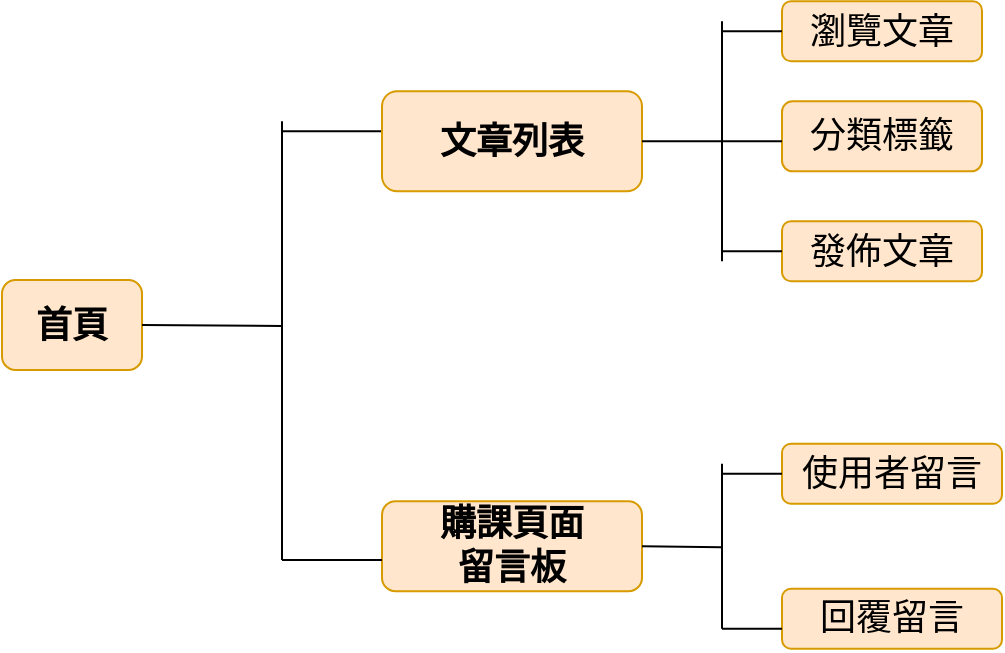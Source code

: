 <mxfile version="17.4.0" type="device"><diagram id="zzsFxnHsK9ZQbotNpn75" name="Page-1"><mxGraphModel dx="1038" dy="547" grid="1" gridSize="10" guides="1" tooltips="1" connect="1" arrows="1" fold="1" page="1" pageScale="1" pageWidth="827" pageHeight="1169" math="0" shadow="0"><root><mxCell id="0"/><mxCell id="1" parent="0"/><mxCell id="XUPK1wfFa3abXlv1IqkV-1" value="&lt;h2&gt;首頁&lt;/h2&gt;" style="rounded=1;whiteSpace=wrap;html=1;rotation=0;fillColor=#ffe6cc;strokeColor=#d79b00;" parent="1" vertex="1"><mxGeometry x="50" y="300" width="70" height="45" as="geometry"/></mxCell><mxCell id="XUPK1wfFa3abXlv1IqkV-6" value="" style="endArrow=none;html=1;rounded=0;fontFamily=Comic Sans MS;" parent="1" edge="1"><mxGeometry width="50" height="50" relative="1" as="geometry"><mxPoint x="190" y="220.63" as="sourcePoint"/><mxPoint x="190" y="440" as="targetPoint"/></mxGeometry></mxCell><mxCell id="XUPK1wfFa3abXlv1IqkV-7" value="" style="endArrow=none;html=1;rounded=0;fontFamily=Comic Sans MS;exitX=1;exitY=0.5;exitDx=0;exitDy=0;" parent="1" source="XUPK1wfFa3abXlv1IqkV-1" edge="1"><mxGeometry width="50" height="50" relative="1" as="geometry"><mxPoint x="390" y="110" as="sourcePoint"/><mxPoint x="190" y="323" as="targetPoint"/></mxGeometry></mxCell><mxCell id="XUPK1wfFa3abXlv1IqkV-8" value="" style="endArrow=none;html=1;rounded=0;fontFamily=Comic Sans MS;" parent="1" edge="1"><mxGeometry width="50" height="50" relative="1" as="geometry"><mxPoint x="190" y="225.63" as="sourcePoint"/><mxPoint x="240" y="225.63" as="targetPoint"/></mxGeometry></mxCell><mxCell id="XUPK1wfFa3abXlv1IqkV-10" value="&lt;h2&gt;&lt;b&gt;&lt;font style=&quot;font-size: 18px&quot;&gt;文章列表&lt;/font&gt;&lt;/b&gt;&lt;/h2&gt;" style="rounded=1;whiteSpace=wrap;html=1;fontFamily=Comic Sans MS;fillColor=#ffe6cc;strokeColor=#d79b00;" parent="1" vertex="1"><mxGeometry x="240" y="205.63" width="130" height="50" as="geometry"/></mxCell><mxCell id="XUPK1wfFa3abXlv1IqkV-11" value="&lt;b&gt;&lt;font style=&quot;font-size: 18px&quot;&gt;購課頁面&lt;br&gt;留言板&lt;/font&gt;&lt;/b&gt;" style="rounded=1;whiteSpace=wrap;html=1;fontFamily=Comic Sans MS;fillColor=#ffe6cc;strokeColor=#d79b00;" parent="1" vertex="1"><mxGeometry x="240" y="410.63" width="130" height="45" as="geometry"/></mxCell><mxCell id="XUPK1wfFa3abXlv1IqkV-13" value="" style="endArrow=none;html=1;rounded=0;fontFamily=Comic Sans MS;fontSize=18;exitX=1;exitY=0.5;exitDx=0;exitDy=0;" parent="1" source="XUPK1wfFa3abXlv1IqkV-10" edge="1"><mxGeometry width="50" height="50" relative="1" as="geometry"><mxPoint x="400" y="405.63" as="sourcePoint"/><mxPoint x="410" y="230.63" as="targetPoint"/></mxGeometry></mxCell><mxCell id="XUPK1wfFa3abXlv1IqkV-14" value="" style="endArrow=none;html=1;rounded=0;fontFamily=Comic Sans MS;fontSize=18;exitX=1;exitY=0.5;exitDx=0;exitDy=0;" parent="1" source="XUPK1wfFa3abXlv1IqkV-11" edge="1"><mxGeometry width="50" height="50" relative="1" as="geometry"><mxPoint x="400" y="390.63" as="sourcePoint"/><mxPoint x="410" y="433.63" as="targetPoint"/></mxGeometry></mxCell><mxCell id="XUPK1wfFa3abXlv1IqkV-18" value="瀏覽文章" style="rounded=1;whiteSpace=wrap;html=1;fontFamily=Comic Sans MS;fontSize=18;fillColor=#ffe6cc;strokeColor=#d79b00;" parent="1" vertex="1"><mxGeometry x="440" y="160.63" width="100" height="30" as="geometry"/></mxCell><mxCell id="XUPK1wfFa3abXlv1IqkV-19" value="分類標籤" style="rounded=1;whiteSpace=wrap;html=1;fontFamily=Comic Sans MS;fontSize=18;fillColor=#ffe6cc;strokeColor=#d79b00;" parent="1" vertex="1"><mxGeometry x="440" y="210.63" width="100" height="35" as="geometry"/></mxCell><mxCell id="XUPK1wfFa3abXlv1IqkV-20" value="&lt;font style=&quot;font-size: 18px&quot;&gt;發佈文章&lt;/font&gt;" style="rounded=1;whiteSpace=wrap;html=1;fontFamily=Comic Sans MS;fontSize=18;fillColor=#ffe6cc;strokeColor=#d79b00;" parent="1" vertex="1"><mxGeometry x="440" y="270.63" width="100" height="30" as="geometry"/></mxCell><mxCell id="XUPK1wfFa3abXlv1IqkV-22" value="" style="endArrow=none;html=1;rounded=0;fontFamily=Comic Sans MS;fontSize=18;" parent="1" edge="1"><mxGeometry width="50" height="50" relative="1" as="geometry"><mxPoint x="410" y="290.63" as="sourcePoint"/><mxPoint x="410" y="170.63" as="targetPoint"/></mxGeometry></mxCell><mxCell id="XUPK1wfFa3abXlv1IqkV-24" value="" style="endArrow=none;html=1;rounded=0;fontFamily=Comic Sans MS;fontSize=18;entryX=0;entryY=0.5;entryDx=0;entryDy=0;" parent="1" target="XUPK1wfFa3abXlv1IqkV-20" edge="1"><mxGeometry width="50" height="50" relative="1" as="geometry"><mxPoint x="410" y="285.63" as="sourcePoint"/><mxPoint x="450" y="380.63" as="targetPoint"/></mxGeometry></mxCell><mxCell id="XUPK1wfFa3abXlv1IqkV-25" value="" style="endArrow=none;html=1;rounded=0;fontFamily=Comic Sans MS;fontSize=18;" parent="1" edge="1"><mxGeometry width="50" height="50" relative="1" as="geometry"><mxPoint x="410" y="230.63" as="sourcePoint"/><mxPoint x="440" y="230.63" as="targetPoint"/></mxGeometry></mxCell><mxCell id="XUPK1wfFa3abXlv1IqkV-26" value="" style="endArrow=none;html=1;rounded=0;fontFamily=Comic Sans MS;fontSize=18;entryX=0;entryY=0.5;entryDx=0;entryDy=0;" parent="1" target="XUPK1wfFa3abXlv1IqkV-18" edge="1"><mxGeometry width="50" height="50" relative="1" as="geometry"><mxPoint x="410" y="175.63" as="sourcePoint"/><mxPoint x="450" y="380.63" as="targetPoint"/></mxGeometry></mxCell><mxCell id="XUPK1wfFa3abXlv1IqkV-28" value="使用者留言" style="rounded=1;whiteSpace=wrap;html=1;fontFamily=Comic Sans MS;fontSize=18;fillColor=#ffe6cc;strokeColor=#d79b00;" parent="1" vertex="1"><mxGeometry x="440" y="381.88" width="110" height="30" as="geometry"/></mxCell><mxCell id="XUPK1wfFa3abXlv1IqkV-29" value="回覆留言" style="rounded=1;whiteSpace=wrap;html=1;fontFamily=Comic Sans MS;fontSize=18;fillColor=#ffe6cc;strokeColor=#d79b00;" parent="1" vertex="1"><mxGeometry x="440" y="454.38" width="110" height="30" as="geometry"/></mxCell><mxCell id="XUPK1wfFa3abXlv1IqkV-32" value="" style="endArrow=none;html=1;rounded=0;fontFamily=Comic Sans MS;fontSize=18;" parent="1" edge="1"><mxGeometry width="50" height="50" relative="1" as="geometry"><mxPoint x="410" y="474.38" as="sourcePoint"/><mxPoint x="410" y="391.88" as="targetPoint"/></mxGeometry></mxCell><mxCell id="XUPK1wfFa3abXlv1IqkV-35" value="" style="endArrow=none;html=1;rounded=0;fontFamily=Comic Sans MS;fontSize=18;" parent="1" edge="1"><mxGeometry width="50" height="50" relative="1" as="geometry"><mxPoint x="410" y="474.38" as="sourcePoint"/><mxPoint x="440" y="474.38" as="targetPoint"/><Array as="points"/></mxGeometry></mxCell><mxCell id="XUPK1wfFa3abXlv1IqkV-36" value="" style="endArrow=none;html=1;rounded=0;fontFamily=Comic Sans MS;fontSize=18;entryX=0;entryY=0.5;entryDx=0;entryDy=0;" parent="1" target="XUPK1wfFa3abXlv1IqkV-28" edge="1"><mxGeometry width="50" height="50" relative="1" as="geometry"><mxPoint x="410" y="396.88" as="sourcePoint"/><mxPoint x="450" y="601.88" as="targetPoint"/></mxGeometry></mxCell><mxCell id="wCDL-O7dA2x4UHRPjVho-1" value="" style="endArrow=none;html=1;rounded=0;entryX=0;entryY=0.653;entryDx=0;entryDy=0;entryPerimeter=0;" parent="1" target="XUPK1wfFa3abXlv1IqkV-11" edge="1"><mxGeometry width="50" height="50" relative="1" as="geometry"><mxPoint x="190" y="440" as="sourcePoint"/><mxPoint x="440" y="360" as="targetPoint"/></mxGeometry></mxCell></root></mxGraphModel></diagram></mxfile>